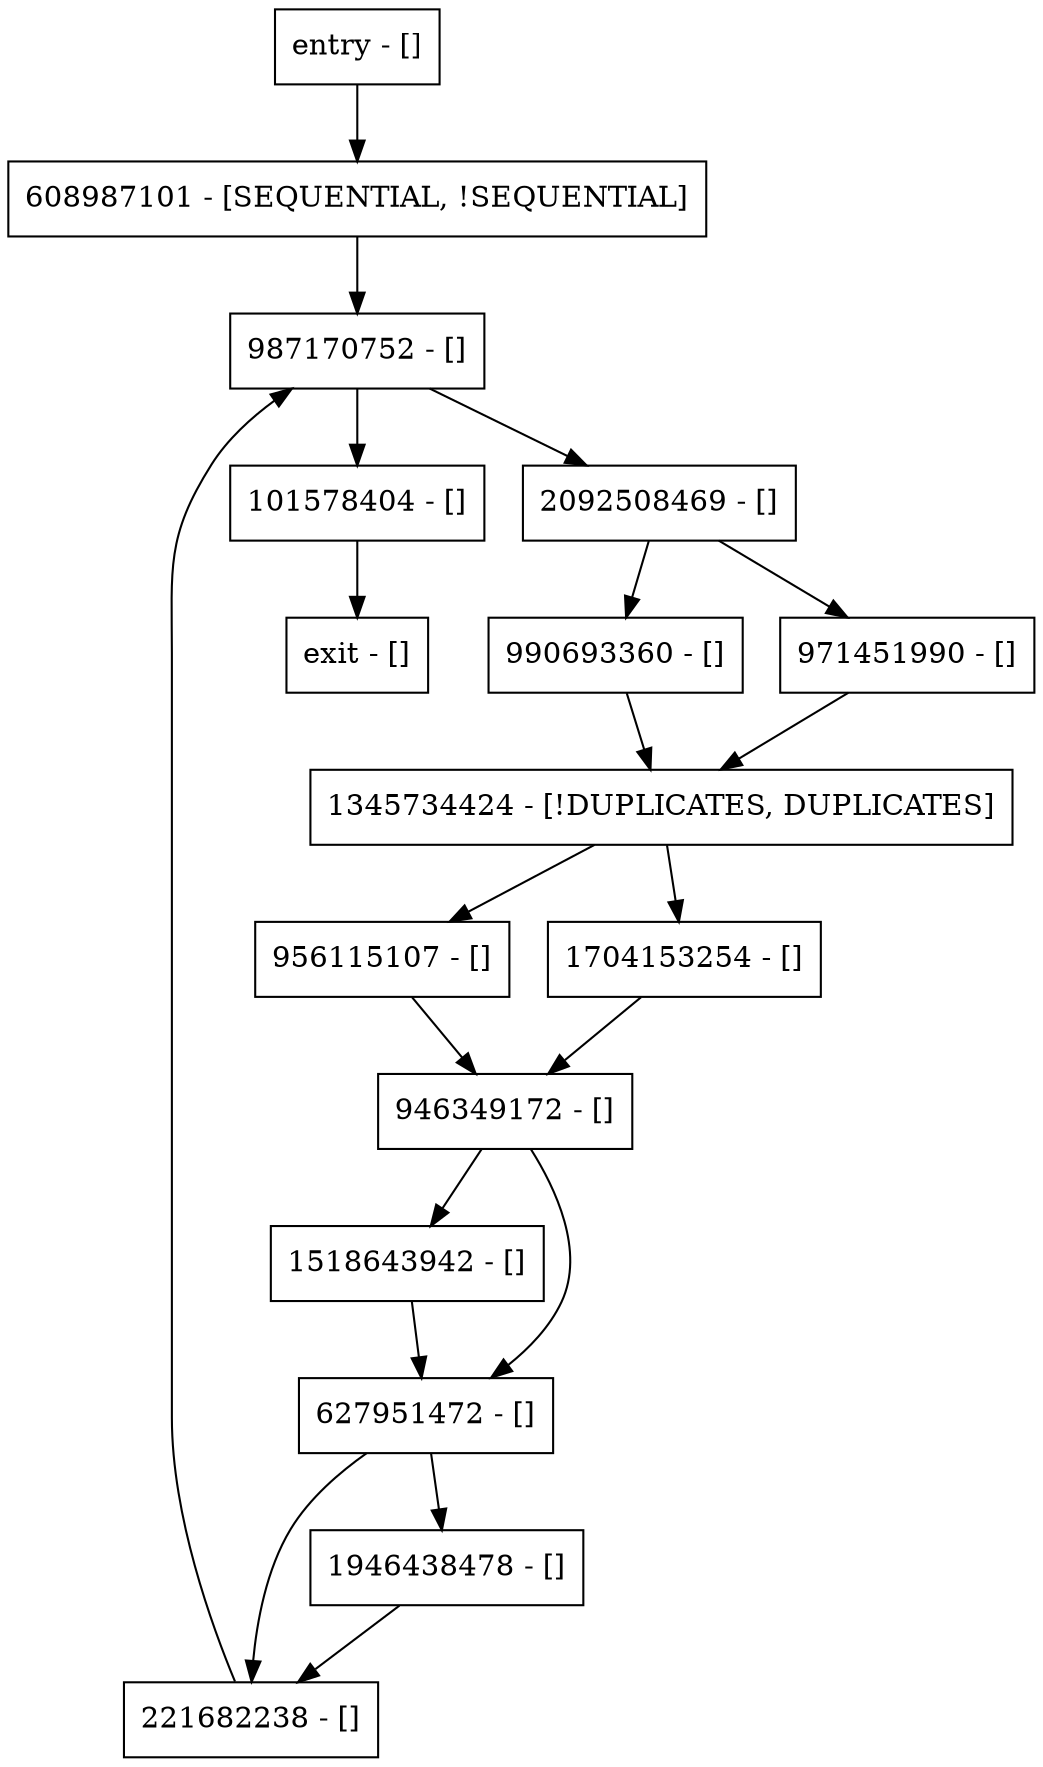 digraph populate {
node [shape=record];
101578404 [label="101578404 - []"];
221682238 [label="221682238 - []"];
990693360 [label="990693360 - []"];
2092508469 [label="2092508469 - []"];
946349172 [label="946349172 - []"];
1518643942 [label="1518643942 - []"];
956115107 [label="956115107 - []"];
608987101 [label="608987101 - [SEQUENTIAL, !SEQUENTIAL]"];
entry [label="entry - []"];
exit [label="exit - []"];
987170752 [label="987170752 - []"];
627951472 [label="627951472 - []"];
1704153254 [label="1704153254 - []"];
1345734424 [label="1345734424 - [!DUPLICATES, DUPLICATES]"];
1946438478 [label="1946438478 - []"];
971451990 [label="971451990 - []"];
entry;
exit;
101578404 -> exit;
221682238 -> 987170752;
990693360 -> 1345734424;
2092508469 -> 990693360;
2092508469 -> 971451990;
946349172 -> 627951472;
946349172 -> 1518643942;
1518643942 -> 627951472;
956115107 -> 946349172;
608987101 -> 987170752;
entry -> 608987101;
987170752 -> 101578404;
987170752 -> 2092508469;
627951472 -> 221682238;
627951472 -> 1946438478;
1704153254 -> 946349172;
1345734424 -> 1704153254;
1345734424 -> 956115107;
1946438478 -> 221682238;
971451990 -> 1345734424;
}
